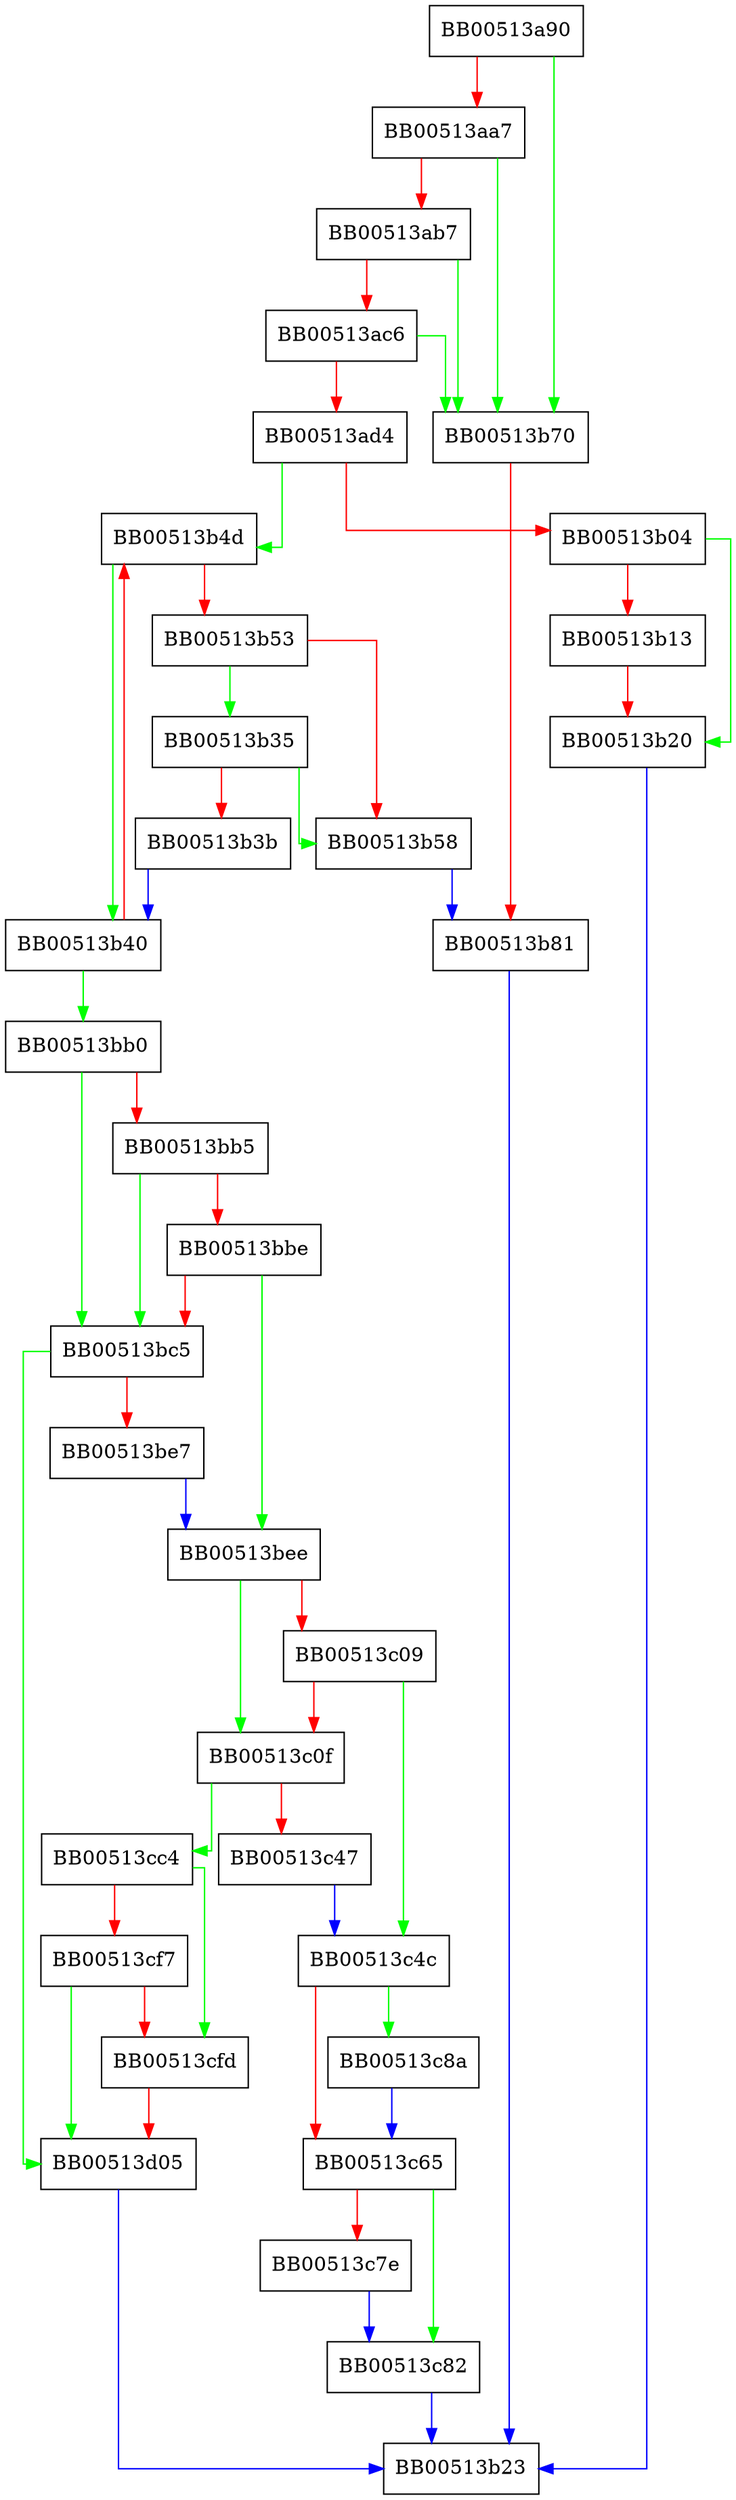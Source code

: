 digraph ossl_c2i_ASN1_OBJECT {
  node [shape="box"];
  graph [splines=ortho];
  BB00513a90 -> BB00513b70 [color="green"];
  BB00513a90 -> BB00513aa7 [color="red"];
  BB00513aa7 -> BB00513b70 [color="green"];
  BB00513aa7 -> BB00513ab7 [color="red"];
  BB00513ab7 -> BB00513b70 [color="green"];
  BB00513ab7 -> BB00513ac6 [color="red"];
  BB00513ac6 -> BB00513b70 [color="green"];
  BB00513ac6 -> BB00513ad4 [color="red"];
  BB00513ad4 -> BB00513b4d [color="green"];
  BB00513ad4 -> BB00513b04 [color="red"];
  BB00513b04 -> BB00513b20 [color="green"];
  BB00513b04 -> BB00513b13 [color="red"];
  BB00513b13 -> BB00513b20 [color="red"];
  BB00513b20 -> BB00513b23 [color="blue"];
  BB00513b35 -> BB00513b58 [color="green"];
  BB00513b35 -> BB00513b3b [color="red"];
  BB00513b3b -> BB00513b40 [color="blue"];
  BB00513b40 -> BB00513bb0 [color="green"];
  BB00513b40 -> BB00513b4d [color="red"];
  BB00513b4d -> BB00513b40 [color="green"];
  BB00513b4d -> BB00513b53 [color="red"];
  BB00513b53 -> BB00513b35 [color="green"];
  BB00513b53 -> BB00513b58 [color="red"];
  BB00513b58 -> BB00513b81 [color="blue"];
  BB00513b70 -> BB00513b81 [color="red"];
  BB00513b81 -> BB00513b23 [color="blue"];
  BB00513bb0 -> BB00513bc5 [color="green"];
  BB00513bb0 -> BB00513bb5 [color="red"];
  BB00513bb5 -> BB00513bc5 [color="green"];
  BB00513bb5 -> BB00513bbe [color="red"];
  BB00513bbe -> BB00513bee [color="green"];
  BB00513bbe -> BB00513bc5 [color="red"];
  BB00513bc5 -> BB00513d05 [color="green"];
  BB00513bc5 -> BB00513be7 [color="red"];
  BB00513be7 -> BB00513bee [color="blue"];
  BB00513bee -> BB00513c0f [color="green"];
  BB00513bee -> BB00513c09 [color="red"];
  BB00513c09 -> BB00513c4c [color="green"];
  BB00513c09 -> BB00513c0f [color="red"];
  BB00513c0f -> BB00513cc4 [color="green"];
  BB00513c0f -> BB00513c47 [color="red"];
  BB00513c47 -> BB00513c4c [color="blue"];
  BB00513c4c -> BB00513c8a [color="green"];
  BB00513c4c -> BB00513c65 [color="red"];
  BB00513c65 -> BB00513c82 [color="green"];
  BB00513c65 -> BB00513c7e [color="red"];
  BB00513c7e -> BB00513c82 [color="blue"];
  BB00513c82 -> BB00513b23 [color="blue"];
  BB00513c8a -> BB00513c65 [color="blue"];
  BB00513cc4 -> BB00513cfd [color="green"];
  BB00513cc4 -> BB00513cf7 [color="red"];
  BB00513cf7 -> BB00513d05 [color="green"];
  BB00513cf7 -> BB00513cfd [color="red"];
  BB00513cfd -> BB00513d05 [color="red"];
  BB00513d05 -> BB00513b23 [color="blue"];
}